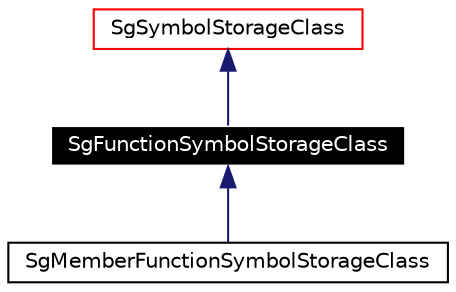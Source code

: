 digraph G
{
  edge [fontname="Helvetica",fontsize=10,labelfontname="Helvetica",labelfontsize=10];
  node [fontname="Helvetica",fontsize=10,shape=record];
  Node1 [label="SgFunctionSymbolStorageClass",height=0.2,width=0.4,color="white", fillcolor="black", style="filled" fontcolor="white"];
  Node2 -> Node1 [dir=back,color="midnightblue",fontsize=10,style="solid",fontname="Helvetica"];
  Node2 [label="SgSymbolStorageClass",height=0.2,width=0.4,color="red",URL="$classSgSymbolStorageClass.html"];
  Node1 -> Node3 [dir=back,color="midnightblue",fontsize=10,style="solid",fontname="Helvetica"];
  Node3 [label="SgMemberFunctionSymbolStorageClass",height=0.2,width=0.4,color="black",URL="$classSgMemberFunctionSymbolStorageClass.html"];
}
